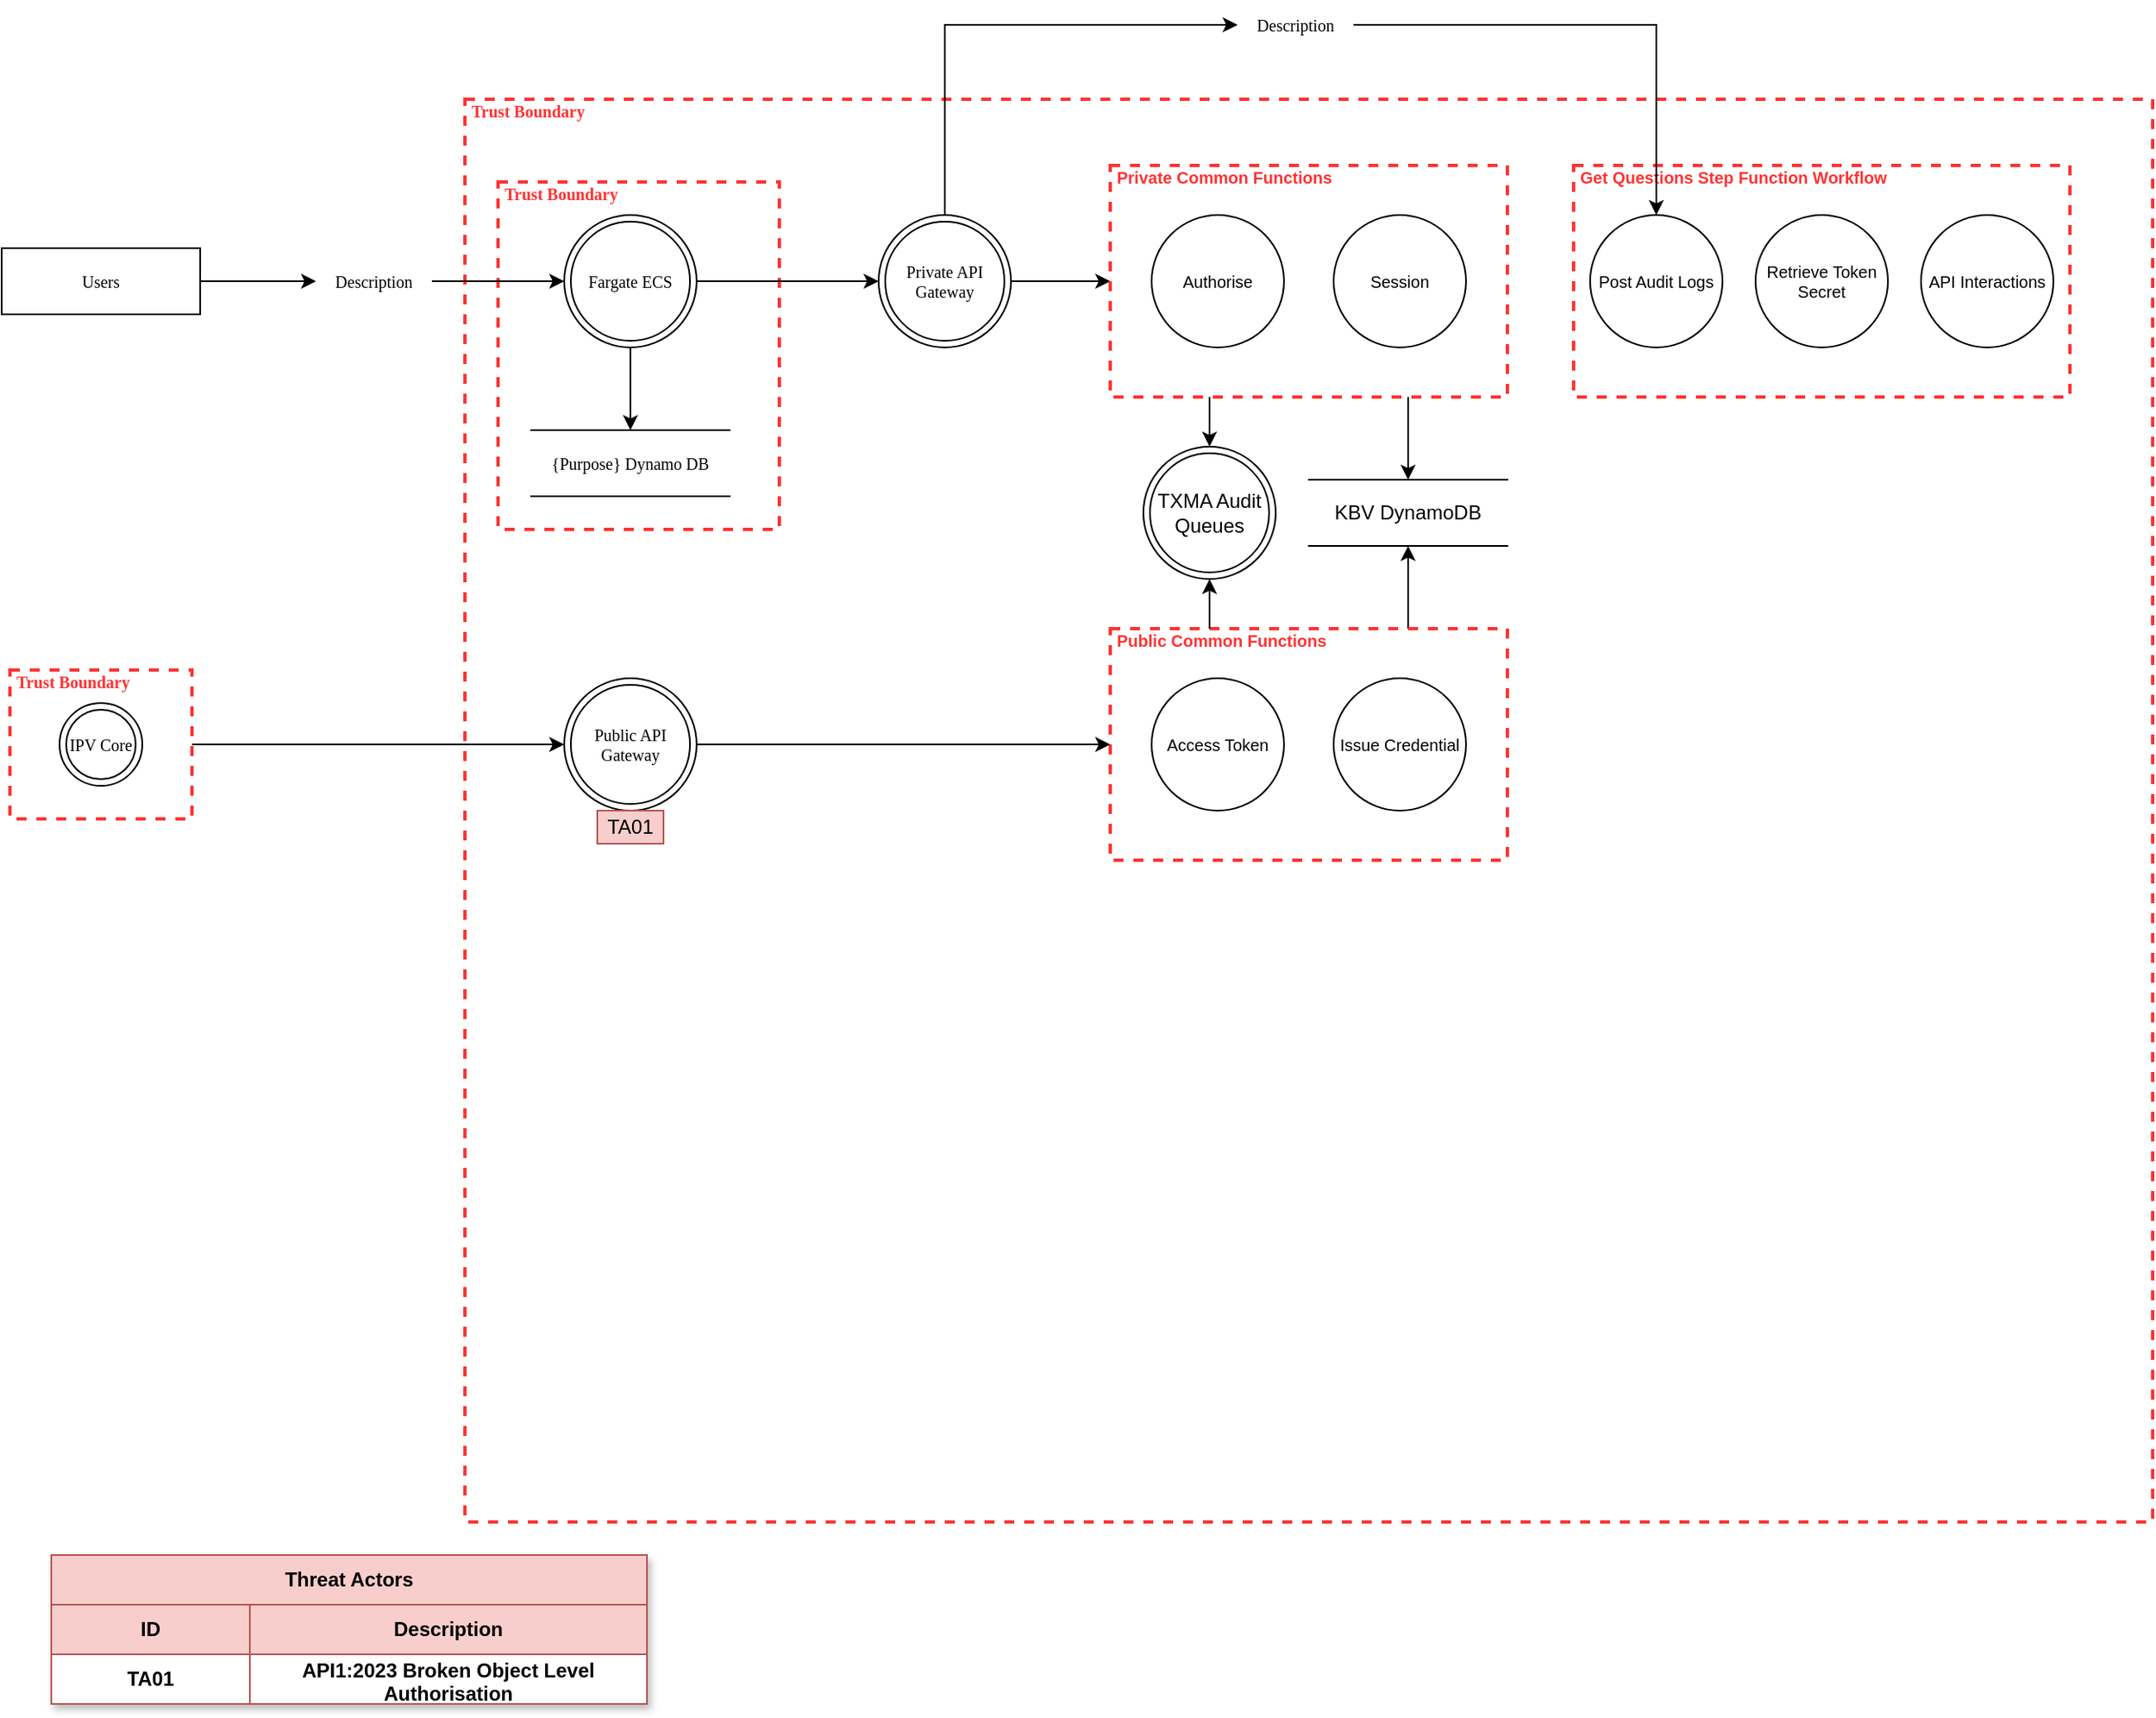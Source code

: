 <mxfile version="22.0.8" type="github">
  <diagram name="Page-1" id="z9mUVyHt2lQAVW82_yQu">
    <mxGraphModel dx="1247" dy="591" grid="1" gridSize="10" guides="1" tooltips="1" connect="1" arrows="1" fold="1" page="1" pageScale="1" pageWidth="827" pageHeight="1169" math="0" shadow="0">
      <root>
        <mxCell id="0" />
        <mxCell id="1" parent="0" />
        <mxCell id="Jy_a5hXC8znkebbUCEHY-8" value="Trust Boundary" style="html=1;fontColor=#FF3333;fontStyle=1;align=left;verticalAlign=top;spacing=0;labelBorderColor=none;fillColor=none;dashed=1;strokeWidth=2;strokeColor=#FF3333;spacingLeft=4;spacingTop=-3;hachureGap=4;fontFamily=Tahoma;fontSize=10;rounded=0;" vertex="1" parent="1">
          <mxGeometry x="290" y="80" width="1020" height="860" as="geometry" />
        </mxCell>
        <mxCell id="Jy_a5hXC8znkebbUCEHY-13" value="Trust Boundary" style="html=1;fontColor=#FF3333;fontStyle=1;align=left;verticalAlign=top;spacing=0;labelBorderColor=none;fillColor=none;dashed=1;strokeWidth=2;strokeColor=#FF3333;spacingLeft=4;spacingTop=-3;hachureGap=4;fontFamily=Tahoma;fontSize=10;rounded=0;" vertex="1" parent="1">
          <mxGeometry x="310" y="130" width="170" height="210" as="geometry" />
        </mxCell>
        <mxCell id="Jy_a5hXC8znkebbUCEHY-1" value="Users" style="rounded=0;whiteSpace=wrap;html=1;hachureGap=4;fontFamily=Tahoma;fontSize=10;" vertex="1" parent="1">
          <mxGeometry x="10" y="170" width="120" height="40" as="geometry" />
        </mxCell>
        <mxCell id="Jy_a5hXC8znkebbUCEHY-5" value="" style="edgeStyle=orthogonalEdgeStyle;rounded=0;hachureGap=4;orthogonalLoop=1;jettySize=auto;html=1;fontFamily=Tahoma;fontSize=10;" edge="1" parent="1" source="Jy_a5hXC8znkebbUCEHY-2" target="Jy_a5hXC8znkebbUCEHY-4">
          <mxGeometry relative="1" as="geometry" />
        </mxCell>
        <mxCell id="Jy_a5hXC8znkebbUCEHY-2" value="Fargate ECS" style="ellipse;shape=doubleEllipse;whiteSpace=wrap;html=1;aspect=fixed;hachureGap=4;fontFamily=Tahoma;fontSize=10;rounded=0;" vertex="1" parent="1">
          <mxGeometry x="350" y="150" width="80" height="80" as="geometry" />
        </mxCell>
        <mxCell id="Jy_a5hXC8znkebbUCEHY-3" value="" style="endArrow=classic;html=1;fontColor=#FF3333;rounded=0;hachureGap=4;fontFamily=Tahoma;fontSize=10;" edge="1" parent="1" source="Jy_a5hXC8znkebbUCEHY-6" target="Jy_a5hXC8znkebbUCEHY-2">
          <mxGeometry width="50" height="50" relative="1" as="geometry">
            <mxPoint x="80" y="420" as="sourcePoint" />
            <mxPoint x="130" y="370" as="targetPoint" />
          </mxGeometry>
        </mxCell>
        <mxCell id="Jy_a5hXC8znkebbUCEHY-4" value="{Purpose} Dynamo DB" style="shape=partialRectangle;whiteSpace=wrap;html=1;left=0;right=0;fillColor=none;hachureGap=4;fontFamily=Tahoma;fontSize=10;rounded=0;" vertex="1" parent="1">
          <mxGeometry x="330" y="280" width="120" height="40" as="geometry" />
        </mxCell>
        <mxCell id="Jy_a5hXC8znkebbUCEHY-7" value="" style="endArrow=classic;html=1;fontColor=#FF3333;rounded=0;hachureGap=4;fontFamily=Tahoma;fontSize=10;" edge="1" parent="1" source="Jy_a5hXC8znkebbUCEHY-1" target="Jy_a5hXC8znkebbUCEHY-6">
          <mxGeometry width="50" height="50" relative="1" as="geometry">
            <mxPoint x="130" y="190" as="sourcePoint" />
            <mxPoint x="350" y="190" as="targetPoint" />
          </mxGeometry>
        </mxCell>
        <mxCell id="Jy_a5hXC8znkebbUCEHY-6" value="Description" style="text;html=1;strokeColor=none;fillColor=none;align=center;verticalAlign=middle;whiteSpace=wrap;overflow=hidden;fontSize=10;fontFamily=Tahoma;rounded=0;" vertex="1" parent="1">
          <mxGeometry x="200" y="175" width="70" height="30" as="geometry" />
        </mxCell>
        <mxCell id="Jy_a5hXC8znkebbUCEHY-9" value="Public API Gateway" style="ellipse;shape=doubleEllipse;whiteSpace=wrap;html=1;aspect=fixed;hachureGap=4;fontFamily=Tahoma;fontSize=10;rounded=0;" vertex="1" parent="1">
          <mxGeometry x="350" y="430" width="80" height="80" as="geometry" />
        </mxCell>
        <mxCell id="Jy_a5hXC8znkebbUCEHY-12" value="" style="rounded=0;hachureGap=4;orthogonalLoop=1;jettySize=auto;html=1;fontFamily=Tahoma;fontSize=10;" edge="1" parent="1" source="Jy_a5hXC8znkebbUCEHY-10" target="Jy_a5hXC8znkebbUCEHY-9">
          <mxGeometry relative="1" as="geometry">
            <mxPoint x="250" y="421" as="targetPoint" />
          </mxGeometry>
        </mxCell>
        <mxCell id="Jy_a5hXC8znkebbUCEHY-10" value="Trust Boundary" style="html=1;fontColor=#FF3333;fontStyle=1;align=left;verticalAlign=top;spacing=0;labelBorderColor=none;fillColor=none;dashed=1;strokeWidth=2;strokeColor=#FF3333;spacingLeft=4;spacingTop=-3;hachureGap=4;fontFamily=Tahoma;fontSize=10;rounded=0;" vertex="1" parent="1">
          <mxGeometry x="15" y="425" width="110" height="90" as="geometry" />
        </mxCell>
        <mxCell id="Jy_a5hXC8znkebbUCEHY-11" value="IPV Core" style="ellipse;shape=doubleEllipse;whiteSpace=wrap;html=1;aspect=fixed;hachureGap=4;fontFamily=Tahoma;fontSize=10;rounded=0;" vertex="1" parent="1">
          <mxGeometry x="45" y="445" width="50" height="50" as="geometry" />
        </mxCell>
        <mxCell id="Jy_a5hXC8znkebbUCEHY-19" value="" style="edgeStyle=orthogonalEdgeStyle;rounded=0;orthogonalLoop=1;jettySize=auto;html=1;entryX=0;entryY=0.5;entryDx=0;entryDy=0;" edge="1" parent="1" source="Jy_a5hXC8znkebbUCEHY-14" target="Jy_a5hXC8znkebbUCEHY-16">
          <mxGeometry relative="1" as="geometry" />
        </mxCell>
        <object label="Private API Gateway" ID="83c4df4c-92b6-4c3d-95a7-eb5b5db67104" id="Jy_a5hXC8znkebbUCEHY-14">
          <mxCell style="ellipse;shape=doubleEllipse;whiteSpace=wrap;html=1;aspect=fixed;hachureGap=4;fontFamily=Tahoma;fontSize=10;rounded=0;" vertex="1" parent="1">
            <mxGeometry x="540" y="150" width="80" height="80" as="geometry" />
          </mxCell>
        </object>
        <mxCell id="Jy_a5hXC8znkebbUCEHY-15" value="" style="endArrow=classic;html=1;fontColor=#FF3333;rounded=0;elbow=vertical;exitX=1;exitY=0.5;exitDx=0;exitDy=0;fontSize=10;" edge="1" parent="1" source="Jy_a5hXC8znkebbUCEHY-2" target="Jy_a5hXC8znkebbUCEHY-14">
          <mxGeometry width="50" height="50" relative="1" as="geometry">
            <mxPoint x="10" y="390" as="sourcePoint" />
            <mxPoint x="60" y="340" as="targetPoint" />
          </mxGeometry>
        </mxCell>
        <mxCell id="Jy_a5hXC8znkebbUCEHY-29" value="" style="edgeStyle=orthogonalEdgeStyle;rounded=0;orthogonalLoop=1;jettySize=auto;html=1;" edge="1" parent="1" source="Jy_a5hXC8znkebbUCEHY-16" target="Jy_a5hXC8znkebbUCEHY-28">
          <mxGeometry relative="1" as="geometry">
            <Array as="points">
              <mxPoint x="860" y="280" />
              <mxPoint x="860" y="280" />
            </Array>
          </mxGeometry>
        </mxCell>
        <mxCell id="Jy_a5hXC8znkebbUCEHY-16" value="Private Common Functions" style="html=1;fontColor=#FF3333;fontStyle=1;align=left;verticalAlign=top;spacing=0;labelBorderColor=none;fillColor=none;dashed=1;strokeWidth=2;strokeColor=#FF3333;spacingLeft=4;spacingTop=-3;fontSize=10;" vertex="1" parent="1">
          <mxGeometry x="680" y="120" width="240" height="140" as="geometry" />
        </mxCell>
        <mxCell id="Jy_a5hXC8znkebbUCEHY-17" value="Authorise" style="ellipse;whiteSpace=wrap;html=1;aspect=fixed;fontSize=10;" vertex="1" parent="1">
          <mxGeometry x="705" y="150" width="80" height="80" as="geometry" />
        </mxCell>
        <mxCell id="Jy_a5hXC8znkebbUCEHY-18" value="Session" style="ellipse;whiteSpace=wrap;html=1;aspect=fixed;fontSize=10;" vertex="1" parent="1">
          <mxGeometry x="815" y="150" width="80" height="80" as="geometry" />
        </mxCell>
        <mxCell id="Jy_a5hXC8znkebbUCEHY-30" value="" style="edgeStyle=orthogonalEdgeStyle;rounded=0;orthogonalLoop=1;jettySize=auto;html=1;" edge="1" parent="1" source="Jy_a5hXC8znkebbUCEHY-21" target="Jy_a5hXC8znkebbUCEHY-28">
          <mxGeometry relative="1" as="geometry">
            <Array as="points">
              <mxPoint x="860" y="370" />
              <mxPoint x="860" y="370" />
            </Array>
          </mxGeometry>
        </mxCell>
        <mxCell id="Jy_a5hXC8znkebbUCEHY-21" value="Public Common Functions" style="html=1;fontColor=#FF3333;fontStyle=1;align=left;verticalAlign=top;spacing=0;labelBorderColor=none;fillColor=none;dashed=1;strokeWidth=2;strokeColor=#FF3333;spacingLeft=4;spacingTop=-3;fontSize=10;" vertex="1" parent="1">
          <mxGeometry x="680" y="400" width="240" height="140" as="geometry" />
        </mxCell>
        <mxCell id="Jy_a5hXC8znkebbUCEHY-22" value="Access Token" style="ellipse;whiteSpace=wrap;html=1;aspect=fixed;fontSize=10;" vertex="1" parent="1">
          <mxGeometry x="705" y="430" width="80" height="80" as="geometry" />
        </mxCell>
        <mxCell id="Jy_a5hXC8znkebbUCEHY-23" value="Issue Credential" style="ellipse;whiteSpace=wrap;html=1;aspect=fixed;fontSize=10;" vertex="1" parent="1">
          <mxGeometry x="815" y="430" width="80" height="80" as="geometry" />
        </mxCell>
        <mxCell id="Jy_a5hXC8znkebbUCEHY-24" value="" style="endArrow=classic;html=1;fontColor=#FF3333;rounded=0;entryX=0;entryY=0.5;entryDx=0;entryDy=0;" edge="1" parent="1" source="Jy_a5hXC8znkebbUCEHY-9" target="Jy_a5hXC8znkebbUCEHY-21">
          <mxGeometry width="50" height="50" relative="1" as="geometry">
            <mxPoint x="590" y="391" as="sourcePoint" />
            <mxPoint x="640" y="341" as="targetPoint" />
          </mxGeometry>
        </mxCell>
        <mxCell id="Jy_a5hXC8znkebbUCEHY-25" value="TXMA Audit Queues" style="ellipse;shape=doubleEllipse;whiteSpace=wrap;html=1;aspect=fixed;" vertex="1" parent="1">
          <mxGeometry x="700" y="290" width="80" height="80" as="geometry" />
        </mxCell>
        <mxCell id="Jy_a5hXC8znkebbUCEHY-26" value="" style="endArrow=classic;html=1;fontColor=#FF3333;rounded=0;exitX=0.25;exitY=0;exitDx=0;exitDy=0;" edge="1" parent="1" source="Jy_a5hXC8znkebbUCEHY-21" target="Jy_a5hXC8znkebbUCEHY-25">
          <mxGeometry width="50" height="50" relative="1" as="geometry">
            <mxPoint x="760" y="450" as="sourcePoint" />
            <mxPoint x="810" y="400" as="targetPoint" />
          </mxGeometry>
        </mxCell>
        <mxCell id="Jy_a5hXC8znkebbUCEHY-27" value="" style="endArrow=classic;html=1;fontColor=#FF3333;rounded=0;exitX=0.25;exitY=1;exitDx=0;exitDy=0;" edge="1" parent="1" source="Jy_a5hXC8znkebbUCEHY-16" target="Jy_a5hXC8znkebbUCEHY-25">
          <mxGeometry width="50" height="50" relative="1" as="geometry">
            <mxPoint x="760" y="450" as="sourcePoint" />
            <mxPoint x="810" y="400" as="targetPoint" />
          </mxGeometry>
        </mxCell>
        <mxCell id="Jy_a5hXC8znkebbUCEHY-28" value="KBV DynamoDB" style="shape=partialRectangle;whiteSpace=wrap;html=1;left=0;right=0;fillColor=none;" vertex="1" parent="1">
          <mxGeometry x="800" y="310" width="120" height="40" as="geometry" />
        </mxCell>
        <mxCell id="Jy_a5hXC8znkebbUCEHY-32" value="Get Questions Step Function Workflow" style="html=1;fontColor=#FF3333;fontStyle=1;align=left;verticalAlign=top;spacing=0;labelBorderColor=none;fillColor=none;dashed=1;strokeWidth=2;strokeColor=#FF3333;spacingLeft=4;spacingTop=-3;fontSize=10;" vertex="1" parent="1">
          <mxGeometry x="960" y="120" width="300" height="140" as="geometry" />
        </mxCell>
        <mxCell id="Jy_a5hXC8znkebbUCEHY-33" value="Post Audit Logs" style="ellipse;whiteSpace=wrap;html=1;aspect=fixed;fontSize=10;" vertex="1" parent="1">
          <mxGeometry x="970" y="150" width="80" height="80" as="geometry" />
        </mxCell>
        <mxCell id="Jy_a5hXC8znkebbUCEHY-34" value="Retrieve Token Secret" style="ellipse;whiteSpace=wrap;html=1;aspect=fixed;fontSize=10;" vertex="1" parent="1">
          <mxGeometry x="1070" y="150" width="80" height="80" as="geometry" />
        </mxCell>
        <mxCell id="Jy_a5hXC8znkebbUCEHY-35" value="API Interactions" style="ellipse;whiteSpace=wrap;html=1;aspect=fixed;fontSize=10;" vertex="1" parent="1">
          <mxGeometry x="1170" y="150" width="80" height="80" as="geometry" />
        </mxCell>
        <mxCell id="Jy_a5hXC8znkebbUCEHY-39" value="" style="edgeStyle=orthogonalEdgeStyle;rounded=0;orthogonalLoop=1;jettySize=auto;html=1;entryX=0;entryY=0.5;entryDx=0;entryDy=0;" edge="1" parent="1" source="Jy_a5hXC8znkebbUCEHY-14" target="Jy_a5hXC8znkebbUCEHY-38">
          <mxGeometry relative="1" as="geometry">
            <mxPoint x="580" y="150" as="sourcePoint" />
            <mxPoint x="1010" y="150" as="targetPoint" />
            <Array as="points">
              <mxPoint x="580" y="35" />
            </Array>
          </mxGeometry>
        </mxCell>
        <mxCell id="Jy_a5hXC8znkebbUCEHY-40" value="" style="edgeStyle=orthogonalEdgeStyle;rounded=0;orthogonalLoop=1;jettySize=auto;html=1;" edge="1" parent="1" source="Jy_a5hXC8znkebbUCEHY-38" target="Jy_a5hXC8znkebbUCEHY-33">
          <mxGeometry relative="1" as="geometry">
            <mxPoint x="810" y="90" as="targetPoint" />
          </mxGeometry>
        </mxCell>
        <mxCell id="Jy_a5hXC8znkebbUCEHY-38" value="Description" style="text;html=1;strokeColor=none;fillColor=none;align=center;verticalAlign=middle;whiteSpace=wrap;overflow=hidden;fontSize=10;fontFamily=Tahoma;rounded=0;" vertex="1" parent="1">
          <mxGeometry x="757" y="20" width="70" height="30" as="geometry" />
        </mxCell>
        <mxCell id="Jy_a5hXC8znkebbUCEHY-41" value="TA01" style="text;html=1;strokeColor=#b85450;fillColor=#f8cecc;align=center;verticalAlign=middle;whiteSpace=wrap;overflow=hidden;" vertex="1" parent="1">
          <mxGeometry x="370" y="510" width="40" height="20" as="geometry" />
        </mxCell>
        <mxCell id="Jy_a5hXC8znkebbUCEHY-42" value="Threat Actors" style="shape=table;startSize=30;container=1;collapsible=0;childLayout=tableLayout;fillColor=#F8CECC;strokeColor=#B85450;fontStyle=1;shadow=1;swimlaneFillColor=#FFFFFF;fontColor=#000000;whiteSpace=wrap;html=1;" vertex="1" parent="1">
          <mxGeometry x="40" y="960" width="360" height="90" as="geometry" />
        </mxCell>
        <mxCell id="Jy_a5hXC8znkebbUCEHY-43" value="" style="shape=tableRow;horizontal=0;startSize=0;swimlaneHead=0;swimlaneBody=0;strokeColor=inherit;top=0;left=0;bottom=0;right=0;collapsible=0;dropTarget=0;fillColor=inherit;points=[[0,0.5],[1,0.5]];portConstraint=eastwest;fontSize=16;fontColor=#000000;" vertex="1" parent="Jy_a5hXC8znkebbUCEHY-42">
          <mxGeometry y="30" width="360" height="30" as="geometry" />
        </mxCell>
        <mxCell id="Jy_a5hXC8znkebbUCEHY-44" value="ID" style="html=1;whiteSpace=wrap;connectable=0;strokeColor=inherit;overflow=hidden;fillColor=none;pointerEvents=1;fontColor=#000000;fontStyle=1" vertex="1" parent="Jy_a5hXC8znkebbUCEHY-43">
          <mxGeometry width="120" height="30" as="geometry">
            <mxRectangle width="120" height="30" as="alternateBounds" />
          </mxGeometry>
        </mxCell>
        <mxCell id="Jy_a5hXC8znkebbUCEHY-45" value="Description" style="html=1;whiteSpace=wrap;connectable=0;strokeColor=inherit;overflow=hidden;fillColor=none;pointerEvents=1;fontColor=#000000;fontStyle=1" vertex="1" parent="Jy_a5hXC8znkebbUCEHY-43">
          <mxGeometry x="120" width="240" height="30" as="geometry">
            <mxRectangle width="240" height="30" as="alternateBounds" />
          </mxGeometry>
        </mxCell>
        <mxCell id="Jy_a5hXC8znkebbUCEHY-46" value="" style="shape=tableRow;horizontal=0;startSize=0;swimlaneHead=0;swimlaneBody=0;strokeColor=inherit;top=0;left=0;bottom=0;right=0;collapsible=0;dropTarget=0;fillColor=none;points=[[0,0.5],[1,0.5]];portConstraint=eastwest;fontSize=16;fontColor=#000000;" vertex="1" parent="Jy_a5hXC8znkebbUCEHY-42">
          <mxGeometry y="60" width="360" height="30" as="geometry" />
        </mxCell>
        <mxCell id="Jy_a5hXC8znkebbUCEHY-47" value="TA01" style="html=1;whiteSpace=wrap;connectable=0;strokeColor=inherit;overflow=hidden;fillColor=none;pointerEvents=1;fontColor=#000000;fontStyle=1" vertex="1" parent="Jy_a5hXC8znkebbUCEHY-46">
          <mxGeometry width="120" height="30" as="geometry">
            <mxRectangle width="120" height="30" as="alternateBounds" />
          </mxGeometry>
        </mxCell>
        <mxCell id="Jy_a5hXC8znkebbUCEHY-48" value="API1:2023 Broken Object Level Authorisation" style="html=1;whiteSpace=wrap;connectable=0;strokeColor=inherit;overflow=hidden;fillColor=none;pointerEvents=1;fontColor=#000000;fontStyle=1" vertex="1" parent="Jy_a5hXC8znkebbUCEHY-46">
          <mxGeometry x="120" width="240" height="30" as="geometry">
            <mxRectangle width="240" height="30" as="alternateBounds" />
          </mxGeometry>
        </mxCell>
      </root>
    </mxGraphModel>
  </diagram>
</mxfile>
